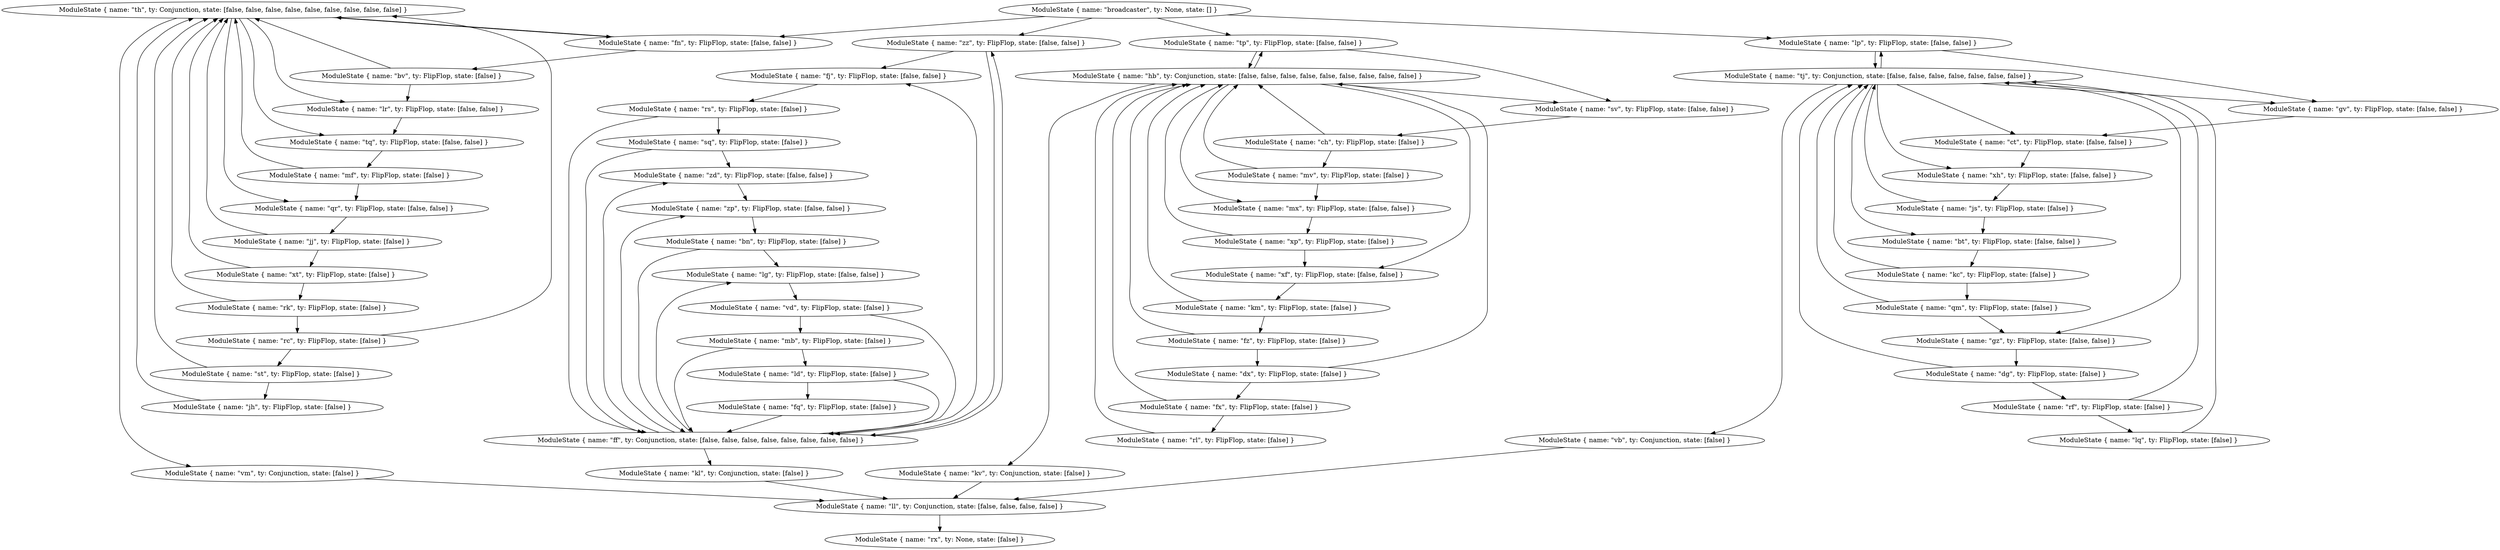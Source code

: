 digraph {
    0 [ label = "ModuleState { name: \"kl\", ty: Conjunction, state: [false] }" ]
    1 [ label = "ModuleState { name: \"vd\", ty: FlipFlop, state: [false] }" ]
    2 [ label = "ModuleState { name: \"dx\", ty: FlipFlop, state: [false] }" ]
    3 [ label = "ModuleState { name: \"jj\", ty: FlipFlop, state: [false] }" ]
    4 [ label = "ModuleState { name: \"ld\", ty: FlipFlop, state: [false] }" ]
    5 [ label = "ModuleState { name: \"bn\", ty: FlipFlop, state: [false] }" ]
    6 [ label = "ModuleState { name: \"mv\", ty: FlipFlop, state: [false] }" ]
    7 [ label = "ModuleState { name: \"mx\", ty: FlipFlop, state: [false, false] }" ]
    8 [ label = "ModuleState { name: \"qm\", ty: FlipFlop, state: [false] }" ]
    9 [ label = "ModuleState { name: \"zd\", ty: FlipFlop, state: [false, false] }" ]
    10 [ label = "ModuleState { name: \"tq\", ty: FlipFlop, state: [false, false] }" ]
    11 [ label = "ModuleState { name: \"vm\", ty: Conjunction, state: [false] }" ]
    12 [ label = "ModuleState { name: \"qr\", ty: FlipFlop, state: [false, false] }" ]
    13 [ label = "ModuleState { name: \"bv\", ty: FlipFlop, state: [false] }" ]
    14 [ label = "ModuleState { name: \"rf\", ty: FlipFlop, state: [false] }" ]
    15 [ label = "ModuleState { name: \"broadcaster\", ty: None, state: [] }" ]
    16 [ label = "ModuleState { name: \"rk\", ty: FlipFlop, state: [false] }" ]
    17 [ label = "ModuleState { name: \"tj\", ty: Conjunction, state: [false, false, false, false, false, false, false] }" ]
    18 [ label = "ModuleState { name: \"dg\", ty: FlipFlop, state: [false] }" ]
    19 [ label = "ModuleState { name: \"xt\", ty: FlipFlop, state: [false] }" ]
    20 [ label = "ModuleState { name: \"fq\", ty: FlipFlop, state: [false] }" ]
    21 [ label = "ModuleState { name: \"gz\", ty: FlipFlop, state: [false, false] }" ]
    22 [ label = "ModuleState { name: \"rl\", ty: FlipFlop, state: [false] }" ]
    23 [ label = "ModuleState { name: \"rc\", ty: FlipFlop, state: [false] }" ]
    24 [ label = "ModuleState { name: \"km\", ty: FlipFlop, state: [false] }" ]
    25 [ label = "ModuleState { name: \"gv\", ty: FlipFlop, state: [false, false] }" ]
    26 [ label = "ModuleState { name: \"lr\", ty: FlipFlop, state: [false, false] }" ]
    27 [ label = "ModuleState { name: \"lg\", ty: FlipFlop, state: [false, false] }" ]
    28 [ label = "ModuleState { name: \"jh\", ty: FlipFlop, state: [false] }" ]
    29 [ label = "ModuleState { name: \"rs\", ty: FlipFlop, state: [false] }" ]
    30 [ label = "ModuleState { name: \"bt\", ty: FlipFlop, state: [false, false] }" ]
    31 [ label = "ModuleState { name: \"mf\", ty: FlipFlop, state: [false] }" ]
    32 [ label = "ModuleState { name: \"xf\", ty: FlipFlop, state: [false, false] }" ]
    33 [ label = "ModuleState { name: \"tp\", ty: FlipFlop, state: [false, false] }" ]
    34 [ label = "ModuleState { name: \"ch\", ty: FlipFlop, state: [false] }" ]
    35 [ label = "ModuleState { name: \"xp\", ty: FlipFlop, state: [false] }" ]
    36 [ label = "ModuleState { name: \"xh\", ty: FlipFlop, state: [false, false] }" ]
    37 [ label = "ModuleState { name: \"fz\", ty: FlipFlop, state: [false] }" ]
    38 [ label = "ModuleState { name: \"zp\", ty: FlipFlop, state: [false, false] }" ]
    39 [ label = "ModuleState { name: \"kv\", ty: Conjunction, state: [false] }" ]
    40 [ label = "ModuleState { name: \"ll\", ty: Conjunction, state: [false, false, false, false] }" ]
    41 [ label = "ModuleState { name: \"zz\", ty: FlipFlop, state: [false, false] }" ]
    42 [ label = "ModuleState { name: \"lp\", ty: FlipFlop, state: [false, false] }" ]
    43 [ label = "ModuleState { name: \"vb\", ty: Conjunction, state: [false] }" ]
    44 [ label = "ModuleState { name: \"th\", ty: Conjunction, state: [false, false, false, false, false, false, false, false, false] }" ]
    45 [ label = "ModuleState { name: \"sq\", ty: FlipFlop, state: [false] }" ]
    46 [ label = "ModuleState { name: \"st\", ty: FlipFlop, state: [false] }" ]
    47 [ label = "ModuleState { name: \"fx\", ty: FlipFlop, state: [false] }" ]
    48 [ label = "ModuleState { name: \"fj\", ty: FlipFlop, state: [false, false] }" ]
    49 [ label = "ModuleState { name: \"lq\", ty: FlipFlop, state: [false] }" ]
    50 [ label = "ModuleState { name: \"fn\", ty: FlipFlop, state: [false, false] }" ]
    51 [ label = "ModuleState { name: \"ct\", ty: FlipFlop, state: [false, false] }" ]
    52 [ label = "ModuleState { name: \"ff\", ty: Conjunction, state: [false, false, false, false, false, false, false, false] }" ]
    53 [ label = "ModuleState { name: \"js\", ty: FlipFlop, state: [false] }" ]
    54 [ label = "ModuleState { name: \"mb\", ty: FlipFlop, state: [false] }" ]
    55 [ label = "ModuleState { name: \"hb\", ty: Conjunction, state: [false, false, false, false, false, false, false, false, false] }" ]
    56 [ label = "ModuleState { name: \"kc\", ty: FlipFlop, state: [false] }" ]
    57 [ label = "ModuleState { name: \"sv\", ty: FlipFlop, state: [false, false] }" ]
    58 [ label = "ModuleState { name: \"rx\", ty: None, state: [false] }" ]
    0 -> 40 [ ]
    1 -> 52 [ ]
    1 -> 54 [ ]
    2 -> 55 [ ]
    2 -> 47 [ ]
    3 -> 19 [ ]
    3 -> 44 [ ]
    4 -> 20 [ ]
    4 -> 52 [ ]
    5 -> 52 [ ]
    5 -> 27 [ ]
    6 -> 55 [ ]
    6 -> 7 [ ]
    7 -> 35 [ ]
    8 -> 21 [ ]
    8 -> 17 [ ]
    9 -> 38 [ ]
    10 -> 31 [ ]
    11 -> 40 [ ]
    12 -> 3 [ ]
    13 -> 44 [ ]
    13 -> 26 [ ]
    14 -> 49 [ ]
    14 -> 17 [ ]
    15 -> 42 [ ]
    15 -> 50 [ ]
    15 -> 33 [ ]
    15 -> 41 [ ]
    16 -> 23 [ ]
    16 -> 44 [ ]
    17 -> 36 [ ]
    17 -> 25 [ ]
    17 -> 21 [ ]
    17 -> 30 [ ]
    17 -> 51 [ ]
    17 -> 43 [ ]
    17 -> 42 [ ]
    18 -> 14 [ ]
    18 -> 17 [ ]
    19 -> 16 [ ]
    19 -> 44 [ ]
    20 -> 52 [ ]
    21 -> 18 [ ]
    22 -> 55 [ ]
    23 -> 46 [ ]
    23 -> 44 [ ]
    24 -> 37 [ ]
    24 -> 55 [ ]
    25 -> 51 [ ]
    26 -> 10 [ ]
    27 -> 1 [ ]
    28 -> 44 [ ]
    29 -> 45 [ ]
    29 -> 52 [ ]
    30 -> 56 [ ]
    31 -> 44 [ ]
    31 -> 12 [ ]
    32 -> 24 [ ]
    33 -> 55 [ ]
    33 -> 57 [ ]
    34 -> 55 [ ]
    34 -> 6 [ ]
    35 -> 55 [ ]
    35 -> 32 [ ]
    36 -> 53 [ ]
    37 -> 55 [ ]
    37 -> 2 [ ]
    38 -> 5 [ ]
    39 -> 40 [ ]
    40 -> 58 [ ]
    41 -> 48 [ ]
    41 -> 52 [ ]
    42 -> 25 [ ]
    42 -> 17 [ ]
    43 -> 40 [ ]
    44 -> 10 [ ]
    44 -> 26 [ ]
    44 -> 11 [ ]
    44 -> 50 [ ]
    44 -> 12 [ ]
    45 -> 9 [ ]
    45 -> 52 [ ]
    46 -> 44 [ ]
    46 -> 28 [ ]
    47 -> 22 [ ]
    47 -> 55 [ ]
    48 -> 29 [ ]
    49 -> 17 [ ]
    50 -> 44 [ ]
    50 -> 13 [ ]
    51 -> 36 [ ]
    52 -> 0 [ ]
    52 -> 9 [ ]
    52 -> 27 [ ]
    52 -> 41 [ ]
    52 -> 48 [ ]
    52 -> 38 [ ]
    53 -> 17 [ ]
    53 -> 30 [ ]
    54 -> 4 [ ]
    54 -> 52 [ ]
    55 -> 57 [ ]
    55 -> 32 [ ]
    55 -> 39 [ ]
    55 -> 33 [ ]
    55 -> 7 [ ]
    56 -> 8 [ ]
    56 -> 17 [ ]
    57 -> 34 [ ]
}
